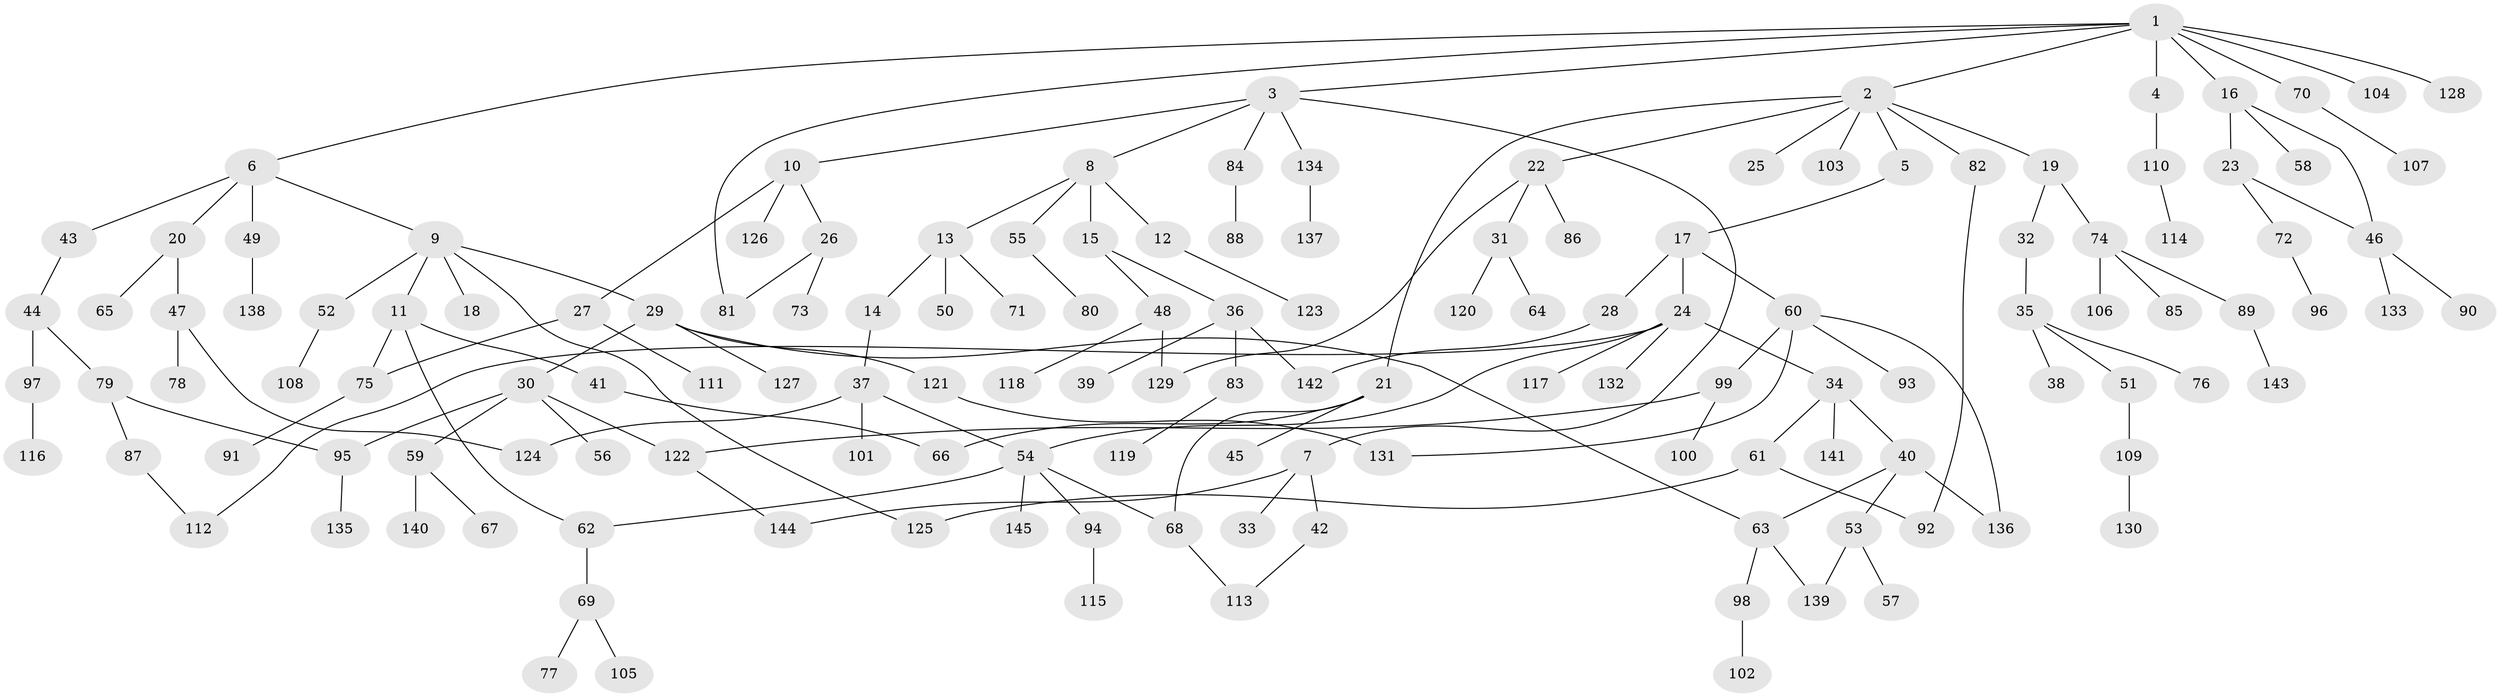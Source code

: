 // Generated by graph-tools (version 1.1) at 2025/34/03/09/25 02:34:21]
// undirected, 145 vertices, 165 edges
graph export_dot {
graph [start="1"]
  node [color=gray90,style=filled];
  1;
  2;
  3;
  4;
  5;
  6;
  7;
  8;
  9;
  10;
  11;
  12;
  13;
  14;
  15;
  16;
  17;
  18;
  19;
  20;
  21;
  22;
  23;
  24;
  25;
  26;
  27;
  28;
  29;
  30;
  31;
  32;
  33;
  34;
  35;
  36;
  37;
  38;
  39;
  40;
  41;
  42;
  43;
  44;
  45;
  46;
  47;
  48;
  49;
  50;
  51;
  52;
  53;
  54;
  55;
  56;
  57;
  58;
  59;
  60;
  61;
  62;
  63;
  64;
  65;
  66;
  67;
  68;
  69;
  70;
  71;
  72;
  73;
  74;
  75;
  76;
  77;
  78;
  79;
  80;
  81;
  82;
  83;
  84;
  85;
  86;
  87;
  88;
  89;
  90;
  91;
  92;
  93;
  94;
  95;
  96;
  97;
  98;
  99;
  100;
  101;
  102;
  103;
  104;
  105;
  106;
  107;
  108;
  109;
  110;
  111;
  112;
  113;
  114;
  115;
  116;
  117;
  118;
  119;
  120;
  121;
  122;
  123;
  124;
  125;
  126;
  127;
  128;
  129;
  130;
  131;
  132;
  133;
  134;
  135;
  136;
  137;
  138;
  139;
  140;
  141;
  142;
  143;
  144;
  145;
  1 -- 2;
  1 -- 3;
  1 -- 4;
  1 -- 6;
  1 -- 16;
  1 -- 70;
  1 -- 81;
  1 -- 104;
  1 -- 128;
  2 -- 5;
  2 -- 19;
  2 -- 21;
  2 -- 22;
  2 -- 25;
  2 -- 82;
  2 -- 103;
  3 -- 7;
  3 -- 8;
  3 -- 10;
  3 -- 84;
  3 -- 134;
  4 -- 110;
  5 -- 17;
  6 -- 9;
  6 -- 20;
  6 -- 43;
  6 -- 49;
  7 -- 33;
  7 -- 42;
  7 -- 144;
  8 -- 12;
  8 -- 13;
  8 -- 15;
  8 -- 55;
  9 -- 11;
  9 -- 18;
  9 -- 29;
  9 -- 52;
  9 -- 125;
  10 -- 26;
  10 -- 27;
  10 -- 126;
  11 -- 41;
  11 -- 62;
  11 -- 75;
  12 -- 123;
  13 -- 14;
  13 -- 50;
  13 -- 71;
  14 -- 37;
  15 -- 36;
  15 -- 48;
  16 -- 23;
  16 -- 46;
  16 -- 58;
  17 -- 24;
  17 -- 28;
  17 -- 60;
  19 -- 32;
  19 -- 74;
  20 -- 47;
  20 -- 65;
  21 -- 45;
  21 -- 66;
  21 -- 68;
  22 -- 31;
  22 -- 86;
  22 -- 129;
  23 -- 72;
  23 -- 46;
  24 -- 34;
  24 -- 112;
  24 -- 117;
  24 -- 132;
  24 -- 54;
  26 -- 73;
  26 -- 81;
  27 -- 75;
  27 -- 111;
  28 -- 142;
  29 -- 30;
  29 -- 63;
  29 -- 121;
  29 -- 127;
  30 -- 56;
  30 -- 59;
  30 -- 95;
  30 -- 122;
  31 -- 64;
  31 -- 120;
  32 -- 35;
  34 -- 40;
  34 -- 61;
  34 -- 141;
  35 -- 38;
  35 -- 51;
  35 -- 76;
  36 -- 39;
  36 -- 83;
  36 -- 142;
  37 -- 54;
  37 -- 101;
  37 -- 124;
  40 -- 53;
  40 -- 136;
  40 -- 63;
  41 -- 66;
  42 -- 113;
  43 -- 44;
  44 -- 79;
  44 -- 97;
  46 -- 90;
  46 -- 133;
  47 -- 78;
  47 -- 124;
  48 -- 118;
  48 -- 129;
  49 -- 138;
  51 -- 109;
  52 -- 108;
  53 -- 57;
  53 -- 139;
  54 -- 62;
  54 -- 68;
  54 -- 94;
  54 -- 145;
  55 -- 80;
  59 -- 67;
  59 -- 140;
  60 -- 93;
  60 -- 99;
  60 -- 131;
  60 -- 136;
  61 -- 125;
  61 -- 92;
  62 -- 69;
  63 -- 98;
  63 -- 139;
  68 -- 113;
  69 -- 77;
  69 -- 105;
  70 -- 107;
  72 -- 96;
  74 -- 85;
  74 -- 89;
  74 -- 106;
  75 -- 91;
  79 -- 87;
  79 -- 95;
  82 -- 92;
  83 -- 119;
  84 -- 88;
  87 -- 112;
  89 -- 143;
  94 -- 115;
  95 -- 135;
  97 -- 116;
  98 -- 102;
  99 -- 100;
  99 -- 122;
  109 -- 130;
  110 -- 114;
  121 -- 131;
  122 -- 144;
  134 -- 137;
}
